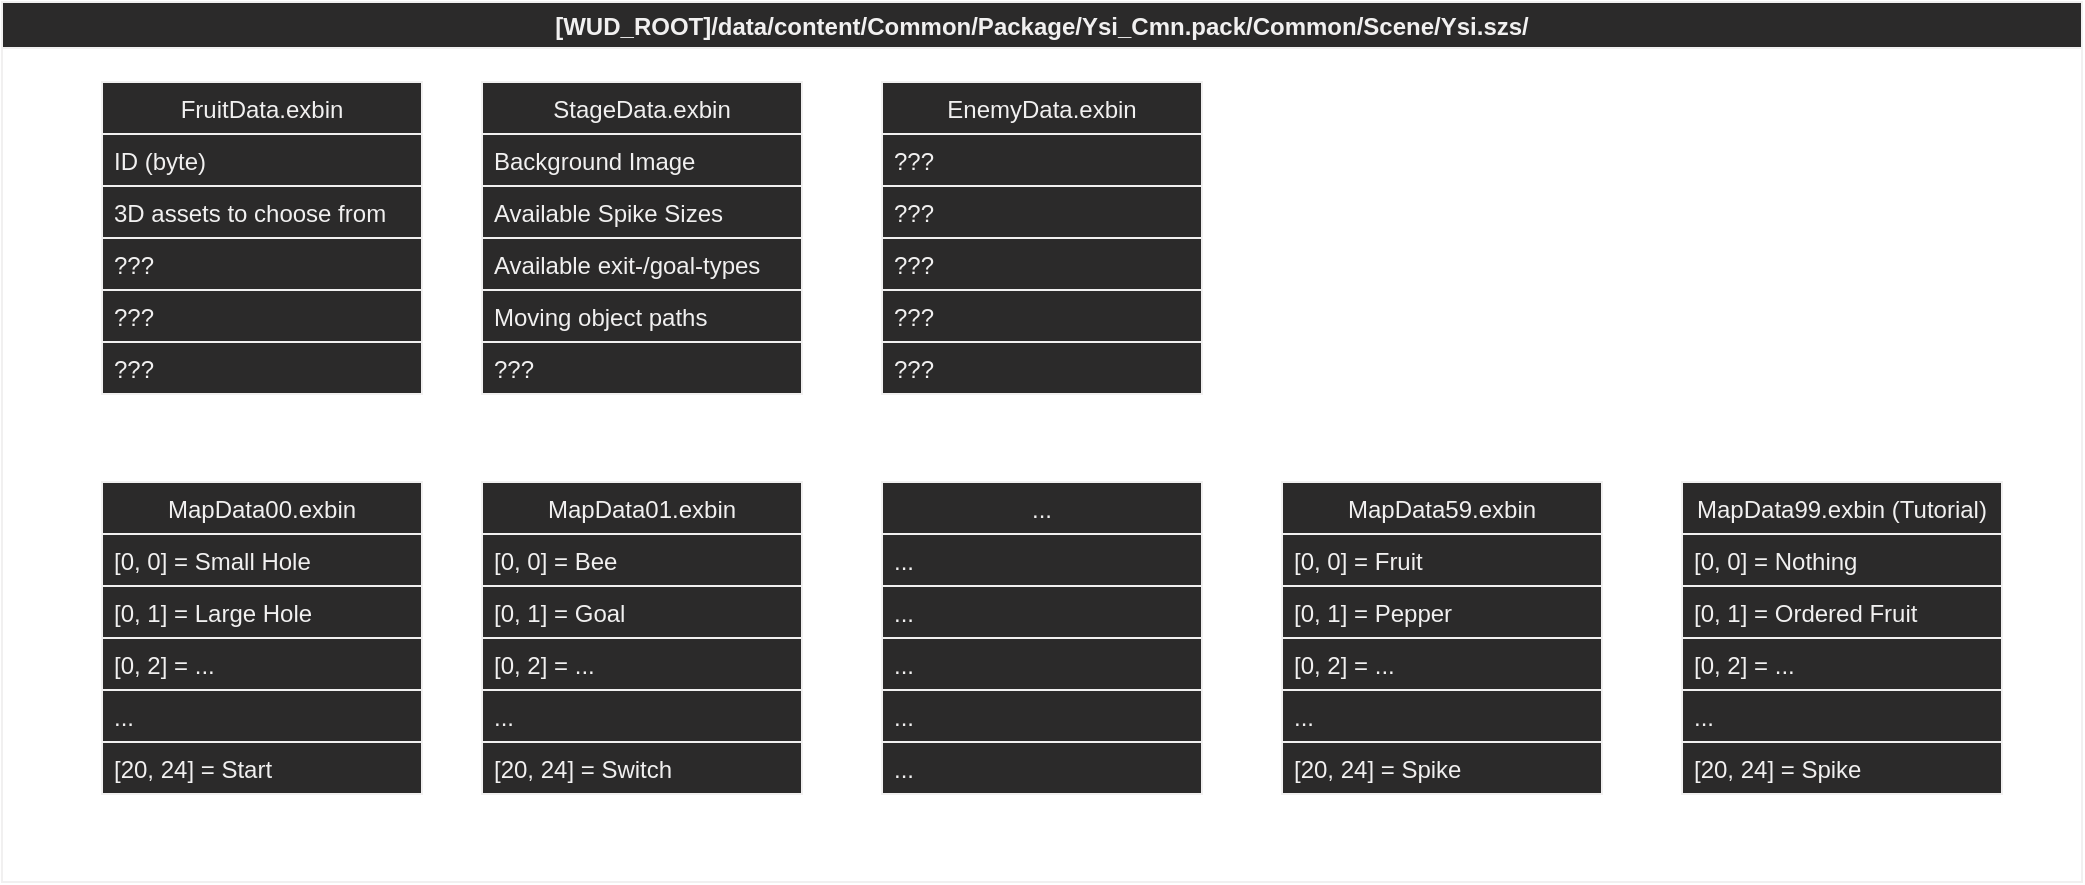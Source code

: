 <mxfile version="14.2.4" type="embed">
    <diagram id="aK00D_MVQe8_CBP-RP_7" name="Page-1">
        <mxGraphModel dx="1232" dy="790" grid="1" gridSize="10" guides="1" tooltips="1" connect="1" arrows="1" fold="1" page="0" pageScale="1" pageWidth="850" pageHeight="1100" math="0" shadow="0">
            <root>
                <mxCell id="0"/>
                <mxCell id="1" parent="0"/>
                <mxCell id="49" value="[WUD_ROOT]/data/content/Common/Package/Ysi_Cmn.pack/Common/Scene/Ysi.szs/" style="swimlane;align=center;fontColor=#F1F0F0;strokeColor=#F1F0F0;fillColor=#2B2A2A;" parent="1" vertex="1">
                    <mxGeometry x="-40" y="40" width="1040" height="440" as="geometry"/>
                </mxCell>
                <UserObject label="FruitData.exbin" link="README.MD" id="6">
                    <mxCell style="swimlane;fontStyle=0;childLayout=stackLayout;horizontal=1;startSize=26;horizontalStack=0;resizeParent=1;resizeParentMax=0;resizeLast=0;collapsible=1;marginBottom=0;align=center;fontColor=#F1F0F0;strokeColor=#F1F0F0;fillColor=#2B2A2A;" parent="49" vertex="1">
                        <mxGeometry x="50" y="40" width="160" height="156" as="geometry"/>
                    </mxCell>
                </UserObject>
                <mxCell id="7" value="ID (byte)" style="text;align=left;verticalAlign=top;spacingLeft=4;spacingRight=4;overflow=hidden;rotatable=0;points=[[0,0.5],[1,0.5]];portConstraint=eastwest;fontColor=#F1F0F0;strokeColor=#F1F0F0;fillColor=#2B2A2A;" parent="6" vertex="1">
                    <mxGeometry y="26" width="160" height="26" as="geometry"/>
                </mxCell>
                <mxCell id="8" value="3D assets to choose from" style="text;align=left;verticalAlign=top;spacingLeft=4;spacingRight=4;overflow=hidden;rotatable=0;points=[[0,0.5],[1,0.5]];portConstraint=eastwest;fontColor=#F1F0F0;strokeColor=#F1F0F0;fillColor=#2B2A2A;" parent="6" vertex="1">
                    <mxGeometry y="52" width="160" height="26" as="geometry"/>
                </mxCell>
                <mxCell id="9" value="???" style="text;align=left;verticalAlign=top;spacingLeft=4;spacingRight=4;overflow=hidden;rotatable=0;points=[[0,0.5],[1,0.5]];portConstraint=eastwest;fontColor=#F1F0F0;strokeColor=#F1F0F0;fillColor=#2B2A2A;" parent="6" vertex="1">
                    <mxGeometry y="78" width="160" height="26" as="geometry"/>
                </mxCell>
                <mxCell id="68" value="???" style="text;align=left;verticalAlign=top;spacingLeft=4;spacingRight=4;overflow=hidden;rotatable=0;points=[[0,0.5],[1,0.5]];portConstraint=eastwest;fontColor=#F1F0F0;strokeColor=#F1F0F0;fillColor=#2B2A2A;" parent="6" vertex="1">
                    <mxGeometry y="104" width="160" height="26" as="geometry"/>
                </mxCell>
                <mxCell id="33" value="???" style="text;align=left;verticalAlign=top;spacingLeft=4;spacingRight=4;overflow=hidden;rotatable=0;points=[[0,0.5],[1,0.5]];portConstraint=eastwest;fontColor=#F1F0F0;strokeColor=#F1F0F0;fillColor=#2B2A2A;" parent="6" vertex="1">
                    <mxGeometry y="130" width="160" height="26" as="geometry"/>
                </mxCell>
                <mxCell id="17" value="MapData01.exbin" style="swimlane;fontStyle=0;childLayout=stackLayout;horizontal=1;startSize=26;horizontalStack=0;resizeParent=1;resizeParentMax=0;resizeLast=0;collapsible=1;marginBottom=0;align=center;fontColor=#F1F0F0;strokeColor=#F1F0F0;fillColor=#2B2A2A;" parent="49" vertex="1">
                    <mxGeometry x="240" y="240" width="160" height="156" as="geometry"/>
                </mxCell>
                <mxCell id="18" value="[0, 0] = Bee" style="text;align=left;verticalAlign=top;spacingLeft=4;spacingRight=4;overflow=hidden;rotatable=0;points=[[0,0.5],[1,0.5]];portConstraint=eastwest;fontColor=#F1F0F0;strokeColor=#F1F0F0;fillColor=#2B2A2A;" parent="17" vertex="1">
                    <mxGeometry y="26" width="160" height="26" as="geometry"/>
                </mxCell>
                <mxCell id="19" value="[0, 1] = Goal" style="text;align=left;verticalAlign=top;spacingLeft=4;spacingRight=4;overflow=hidden;rotatable=0;points=[[0,0.5],[1,0.5]];portConstraint=eastwest;fontColor=#F1F0F0;strokeColor=#F1F0F0;fillColor=#2B2A2A;" parent="17" vertex="1">
                    <mxGeometry y="52" width="160" height="26" as="geometry"/>
                </mxCell>
                <mxCell id="20" value="[0, 2] = ..." style="text;align=left;verticalAlign=top;spacingLeft=4;spacingRight=4;overflow=hidden;rotatable=0;points=[[0,0.5],[1,0.5]];portConstraint=eastwest;fontColor=#F1F0F0;strokeColor=#F1F0F0;fillColor=#2B2A2A;" parent="17" vertex="1">
                    <mxGeometry y="78" width="160" height="26" as="geometry"/>
                </mxCell>
                <mxCell id="21" value="..." style="text;align=left;verticalAlign=top;spacingLeft=4;spacingRight=4;overflow=hidden;rotatable=0;points=[[0,0.5],[1,0.5]];portConstraint=eastwest;fontColor=#F1F0F0;strokeColor=#F1F0F0;fillColor=#2B2A2A;" parent="17" vertex="1">
                    <mxGeometry y="104" width="160" height="26" as="geometry"/>
                </mxCell>
                <mxCell id="34" value="[20, 24] = Switch" style="text;align=left;verticalAlign=top;spacingLeft=4;spacingRight=4;overflow=hidden;rotatable=0;points=[[0,0.5],[1,0.5]];portConstraint=eastwest;fontColor=#F1F0F0;strokeColor=#F1F0F0;fillColor=#2B2A2A;" parent="17" vertex="1">
                    <mxGeometry y="130" width="160" height="26" as="geometry"/>
                </mxCell>
                <mxCell id="22" value="..." style="swimlane;fontStyle=0;childLayout=stackLayout;horizontal=1;startSize=26;horizontalStack=0;resizeParent=1;resizeParentMax=0;resizeLast=0;collapsible=1;marginBottom=0;align=center;fontColor=#F1F0F0;strokeColor=#F1F0F0;fillColor=#2B2A2A;" parent="49" vertex="1">
                    <mxGeometry x="440" y="240" width="160" height="156" as="geometry"/>
                </mxCell>
                <mxCell id="23" value="..." style="text;align=left;verticalAlign=top;spacingLeft=4;spacingRight=4;overflow=hidden;rotatable=0;points=[[0,0.5],[1,0.5]];portConstraint=eastwest;fontColor=#F1F0F0;strokeColor=#F1F0F0;fillColor=#2B2A2A;" parent="22" vertex="1">
                    <mxGeometry y="26" width="160" height="26" as="geometry"/>
                </mxCell>
                <mxCell id="24" value="..." style="text;align=left;verticalAlign=top;spacingLeft=4;spacingRight=4;overflow=hidden;rotatable=0;points=[[0,0.5],[1,0.5]];portConstraint=eastwest;fontColor=#F1F0F0;strokeColor=#F1F0F0;fillColor=#2B2A2A;" parent="22" vertex="1">
                    <mxGeometry y="52" width="160" height="26" as="geometry"/>
                </mxCell>
                <mxCell id="25" value="..." style="text;align=left;verticalAlign=top;spacingLeft=4;spacingRight=4;overflow=hidden;rotatable=0;points=[[0,0.5],[1,0.5]];portConstraint=eastwest;fontColor=#F1F0F0;strokeColor=#F1F0F0;fillColor=#2B2A2A;" parent="22" vertex="1">
                    <mxGeometry y="78" width="160" height="26" as="geometry"/>
                </mxCell>
                <mxCell id="26" value="..." style="text;align=left;verticalAlign=top;spacingLeft=4;spacingRight=4;overflow=hidden;rotatable=0;points=[[0,0.5],[1,0.5]];portConstraint=eastwest;fontColor=#F1F0F0;strokeColor=#F1F0F0;fillColor=#2B2A2A;" parent="22" vertex="1">
                    <mxGeometry y="104" width="160" height="26" as="geometry"/>
                </mxCell>
                <mxCell id="36" value="..." style="text;align=left;verticalAlign=top;spacingLeft=4;spacingRight=4;overflow=hidden;rotatable=0;points=[[0,0.5],[1,0.5]];portConstraint=eastwest;fontColor=#F1F0F0;strokeColor=#F1F0F0;fillColor=#2B2A2A;" parent="22" vertex="1">
                    <mxGeometry y="130" width="160" height="26" as="geometry"/>
                </mxCell>
                <mxCell id="37" value="MapData59.exbin" style="swimlane;fontStyle=0;childLayout=stackLayout;horizontal=1;startSize=26;horizontalStack=0;resizeParent=1;resizeParentMax=0;resizeLast=0;collapsible=1;marginBottom=0;align=center;fontColor=#F1F0F0;strokeColor=#F1F0F0;fillColor=#2B2A2A;" parent="49" vertex="1">
                    <mxGeometry x="640" y="240" width="160" height="156" as="geometry"/>
                </mxCell>
                <mxCell id="38" value="[0, 0] = Fruit" style="text;align=left;verticalAlign=top;spacingLeft=4;spacingRight=4;overflow=hidden;rotatable=0;points=[[0,0.5],[1,0.5]];portConstraint=eastwest;fontColor=#F1F0F0;strokeColor=#F1F0F0;fillColor=#2B2A2A;" parent="37" vertex="1">
                    <mxGeometry y="26" width="160" height="26" as="geometry"/>
                </mxCell>
                <mxCell id="39" value="[0, 1] = Pepper" style="text;align=left;verticalAlign=top;spacingLeft=4;spacingRight=4;overflow=hidden;rotatable=0;points=[[0,0.5],[1,0.5]];portConstraint=eastwest;fontColor=#F1F0F0;strokeColor=#F1F0F0;fillColor=#2B2A2A;" parent="37" vertex="1">
                    <mxGeometry y="52" width="160" height="26" as="geometry"/>
                </mxCell>
                <mxCell id="40" value="[0, 2] = ..." style="text;align=left;verticalAlign=top;spacingLeft=4;spacingRight=4;overflow=hidden;rotatable=0;points=[[0,0.5],[1,0.5]];portConstraint=eastwest;fontColor=#F1F0F0;strokeColor=#F1F0F0;fillColor=#2B2A2A;" parent="37" vertex="1">
                    <mxGeometry y="78" width="160" height="26" as="geometry"/>
                </mxCell>
                <mxCell id="41" value="..." style="text;align=left;verticalAlign=top;spacingLeft=4;spacingRight=4;overflow=hidden;rotatable=0;points=[[0,0.5],[1,0.5]];portConstraint=eastwest;fontColor=#F1F0F0;strokeColor=#F1F0F0;fillColor=#2B2A2A;" parent="37" vertex="1">
                    <mxGeometry y="104" width="160" height="26" as="geometry"/>
                </mxCell>
                <mxCell id="42" value="[20, 24] = Spike" style="text;align=left;verticalAlign=top;spacingLeft=4;spacingRight=4;overflow=hidden;rotatable=0;points=[[0,0.5],[1,0.5]];portConstraint=eastwest;fontColor=#F1F0F0;strokeColor=#F1F0F0;fillColor=#2B2A2A;" parent="37" vertex="1">
                    <mxGeometry y="130" width="160" height="26" as="geometry"/>
                </mxCell>
                <mxCell id="43" value="MapData99.exbin (Tutorial)" style="swimlane;fontStyle=0;childLayout=stackLayout;horizontal=1;startSize=26;horizontalStack=0;resizeParent=1;resizeParentMax=0;resizeLast=0;collapsible=1;marginBottom=0;align=center;fontColor=#F1F0F0;strokeColor=#F1F0F0;fillColor=#2B2A2A;" parent="49" vertex="1">
                    <mxGeometry x="840" y="240" width="160" height="156" as="geometry"/>
                </mxCell>
                <mxCell id="44" value="[0, 0] = Nothing" style="text;align=left;verticalAlign=top;spacingLeft=4;spacingRight=4;overflow=hidden;rotatable=0;points=[[0,0.5],[1,0.5]];portConstraint=eastwest;fontColor=#F1F0F0;strokeColor=#F1F0F0;fillColor=#2B2A2A;" parent="43" vertex="1">
                    <mxGeometry y="26" width="160" height="26" as="geometry"/>
                </mxCell>
                <mxCell id="45" value="[0, 1] = Ordered Fruit" style="text;align=left;verticalAlign=top;spacingLeft=4;spacingRight=4;overflow=hidden;rotatable=0;points=[[0,0.5],[1,0.5]];portConstraint=eastwest;fontColor=#F1F0F0;strokeColor=#F1F0F0;fillColor=#2B2A2A;" parent="43" vertex="1">
                    <mxGeometry y="52" width="160" height="26" as="geometry"/>
                </mxCell>
                <mxCell id="46" value="[0, 2] = ..." style="text;align=left;verticalAlign=top;spacingLeft=4;spacingRight=4;overflow=hidden;rotatable=0;points=[[0,0.5],[1,0.5]];portConstraint=eastwest;fontColor=#F1F0F0;strokeColor=#F1F0F0;fillColor=#2B2A2A;" parent="43" vertex="1">
                    <mxGeometry y="78" width="160" height="26" as="geometry"/>
                </mxCell>
                <mxCell id="47" value="..." style="text;align=left;verticalAlign=top;spacingLeft=4;spacingRight=4;overflow=hidden;rotatable=0;points=[[0,0.5],[1,0.5]];portConstraint=eastwest;fontColor=#F1F0F0;strokeColor=#F1F0F0;fillColor=#2B2A2A;" parent="43" vertex="1">
                    <mxGeometry y="104" width="160" height="26" as="geometry"/>
                </mxCell>
                <mxCell id="48" value="[20, 24] = Spike" style="text;align=left;verticalAlign=top;spacingLeft=4;spacingRight=4;overflow=hidden;rotatable=0;points=[[0,0.5],[1,0.5]];portConstraint=eastwest;fontColor=#F1F0F0;strokeColor=#F1F0F0;fillColor=#2B2A2A;" parent="43" vertex="1">
                    <mxGeometry y="130" width="160" height="26" as="geometry"/>
                </mxCell>
                <mxCell id="50" value="MapData00.exbin" style="swimlane;fontStyle=0;childLayout=stackLayout;horizontal=1;startSize=26;horizontalStack=0;resizeParent=1;resizeParentMax=0;resizeLast=0;collapsible=1;marginBottom=0;align=center;fontColor=#F1F0F0;strokeColor=#F1F0F0;fillColor=#2B2A2A;" parent="49" vertex="1">
                    <mxGeometry x="50" y="240" width="160" height="156" as="geometry"/>
                </mxCell>
                <mxCell id="51" value="[0, 0] = Small Hole" style="text;align=left;verticalAlign=top;spacingLeft=4;spacingRight=4;overflow=hidden;rotatable=0;points=[[0,0.5],[1,0.5]];portConstraint=eastwest;fontColor=#F1F0F0;strokeColor=#F1F0F0;fillColor=#2B2A2A;" parent="50" vertex="1">
                    <mxGeometry y="26" width="160" height="26" as="geometry"/>
                </mxCell>
                <mxCell id="52" value="[0, 1] = Large Hole" style="text;align=left;verticalAlign=top;spacingLeft=4;spacingRight=4;overflow=hidden;rotatable=0;points=[[0,0.5],[1,0.5]];portConstraint=eastwest;fontColor=#F1F0F0;strokeColor=#F1F0F0;fillColor=#2B2A2A;" parent="50" vertex="1">
                    <mxGeometry y="52" width="160" height="26" as="geometry"/>
                </mxCell>
                <mxCell id="53" value="[0, 2] = ..." style="text;align=left;verticalAlign=top;spacingLeft=4;spacingRight=4;overflow=hidden;rotatable=0;points=[[0,0.5],[1,0.5]];portConstraint=eastwest;fontColor=#F1F0F0;strokeColor=#F1F0F0;fillColor=#2B2A2A;" parent="50" vertex="1">
                    <mxGeometry y="78" width="160" height="26" as="geometry"/>
                </mxCell>
                <mxCell id="54" value="..." style="text;align=left;verticalAlign=top;spacingLeft=4;spacingRight=4;overflow=hidden;rotatable=0;points=[[0,0.5],[1,0.5]];portConstraint=eastwest;fontColor=#F1F0F0;strokeColor=#F1F0F0;fillColor=#2B2A2A;" parent="50" vertex="1">
                    <mxGeometry y="104" width="160" height="26" as="geometry"/>
                </mxCell>
                <mxCell id="55" value="[20, 24] = Start" style="text;align=left;verticalAlign=top;spacingLeft=4;spacingRight=4;overflow=hidden;rotatable=0;points=[[0,0.5],[1,0.5]];portConstraint=eastwest;fontColor=#F1F0F0;strokeColor=#F1F0F0;fillColor=#2B2A2A;" parent="50" vertex="1">
                    <mxGeometry y="130" width="160" height="26" as="geometry"/>
                </mxCell>
                <mxCell id="56" value="StageData.exbin" style="swimlane;fontStyle=0;childLayout=stackLayout;horizontal=1;startSize=26;horizontalStack=0;resizeParent=1;resizeParentMax=0;resizeLast=0;collapsible=1;marginBottom=0;align=center;fontColor=#F1F0F0;strokeColor=#F1F0F0;fillColor=#2B2A2A;" parent="49" vertex="1">
                    <mxGeometry x="240" y="40" width="160" height="156" as="geometry"/>
                </mxCell>
                <mxCell id="57" value="Background Image" style="text;align=left;verticalAlign=top;spacingLeft=4;spacingRight=4;overflow=hidden;rotatable=0;points=[[0,0.5],[1,0.5]];portConstraint=eastwest;fontColor=#F1F0F0;strokeColor=#F1F0F0;fillColor=#2B2A2A;" parent="56" vertex="1">
                    <mxGeometry y="26" width="160" height="26" as="geometry"/>
                </mxCell>
                <mxCell id="58" value="Available Spike Sizes" style="text;align=left;verticalAlign=top;spacingLeft=4;spacingRight=4;overflow=hidden;rotatable=0;points=[[0,0.5],[1,0.5]];portConstraint=eastwest;fontColor=#F1F0F0;strokeColor=#F1F0F0;fillColor=#2B2A2A;" parent="56" vertex="1">
                    <mxGeometry y="52" width="160" height="26" as="geometry"/>
                </mxCell>
                <mxCell id="59" value="Available exit-/goal-types" style="text;align=left;verticalAlign=top;spacingLeft=4;spacingRight=4;overflow=hidden;rotatable=0;points=[[0,0.5],[1,0.5]];portConstraint=eastwest;fontColor=#F1F0F0;strokeColor=#F1F0F0;fillColor=#2B2A2A;" parent="56" vertex="1">
                    <mxGeometry y="78" width="160" height="26" as="geometry"/>
                </mxCell>
                <mxCell id="60" value="Moving object paths" style="text;align=left;verticalAlign=top;spacingLeft=4;spacingRight=4;overflow=hidden;rotatable=0;points=[[0,0.5],[1,0.5]];portConstraint=eastwest;fontColor=#F1F0F0;strokeColor=#F1F0F0;fillColor=#2B2A2A;" parent="56" vertex="1">
                    <mxGeometry y="104" width="160" height="26" as="geometry"/>
                </mxCell>
                <mxCell id="61" value="???" style="text;align=left;verticalAlign=top;spacingLeft=4;spacingRight=4;overflow=hidden;rotatable=0;points=[[0,0.5],[1,0.5]];portConstraint=eastwest;fontColor=#F1F0F0;strokeColor=#F1F0F0;fillColor=#2B2A2A;" parent="56" vertex="1">
                    <mxGeometry y="130" width="160" height="26" as="geometry"/>
                </mxCell>
                <mxCell id="62" value="EnemyData.exbin" style="swimlane;fontStyle=0;childLayout=stackLayout;horizontal=1;startSize=26;horizontalStack=0;resizeParent=1;resizeParentMax=0;resizeLast=0;collapsible=1;marginBottom=0;align=center;fontColor=#F1F0F0;strokeColor=#F1F0F0;fillColor=#2B2A2A;" parent="49" vertex="1">
                    <mxGeometry x="440" y="40" width="160" height="156" as="geometry"/>
                </mxCell>
                <mxCell id="63" value="???" style="text;align=left;verticalAlign=top;spacingLeft=4;spacingRight=4;overflow=hidden;rotatable=0;points=[[0,0.5],[1,0.5]];portConstraint=eastwest;fontColor=#F1F0F0;strokeColor=#F1F0F0;fillColor=#2B2A2A;" parent="62" vertex="1">
                    <mxGeometry y="26" width="160" height="26" as="geometry"/>
                </mxCell>
                <mxCell id="64" value="???" style="text;align=left;verticalAlign=top;spacingLeft=4;spacingRight=4;overflow=hidden;rotatable=0;points=[[0,0.5],[1,0.5]];portConstraint=eastwest;fontColor=#F1F0F0;strokeColor=#F1F0F0;fillColor=#2B2A2A;" parent="62" vertex="1">
                    <mxGeometry y="52" width="160" height="26" as="geometry"/>
                </mxCell>
                <mxCell id="65" value="???" style="text;align=left;verticalAlign=top;spacingLeft=4;spacingRight=4;overflow=hidden;rotatable=0;points=[[0,0.5],[1,0.5]];portConstraint=eastwest;fontColor=#F1F0F0;strokeColor=#F1F0F0;fillColor=#2B2A2A;" parent="62" vertex="1">
                    <mxGeometry y="78" width="160" height="26" as="geometry"/>
                </mxCell>
                <mxCell id="66" value="???" style="text;align=left;verticalAlign=top;spacingLeft=4;spacingRight=4;overflow=hidden;rotatable=0;points=[[0,0.5],[1,0.5]];portConstraint=eastwest;fontColor=#F1F0F0;strokeColor=#F1F0F0;fillColor=#2B2A2A;" parent="62" vertex="1">
                    <mxGeometry y="104" width="160" height="26" as="geometry"/>
                </mxCell>
                <mxCell id="67" value="???" style="text;align=left;verticalAlign=top;spacingLeft=4;spacingRight=4;overflow=hidden;rotatable=0;points=[[0,0.5],[1,0.5]];portConstraint=eastwest;fontColor=#F1F0F0;strokeColor=#F1F0F0;fillColor=#2B2A2A;" parent="62" vertex="1">
                    <mxGeometry y="130" width="160" height="26" as="geometry"/>
                </mxCell>
            </root>
        </mxGraphModel>
    </diagram>
</mxfile>